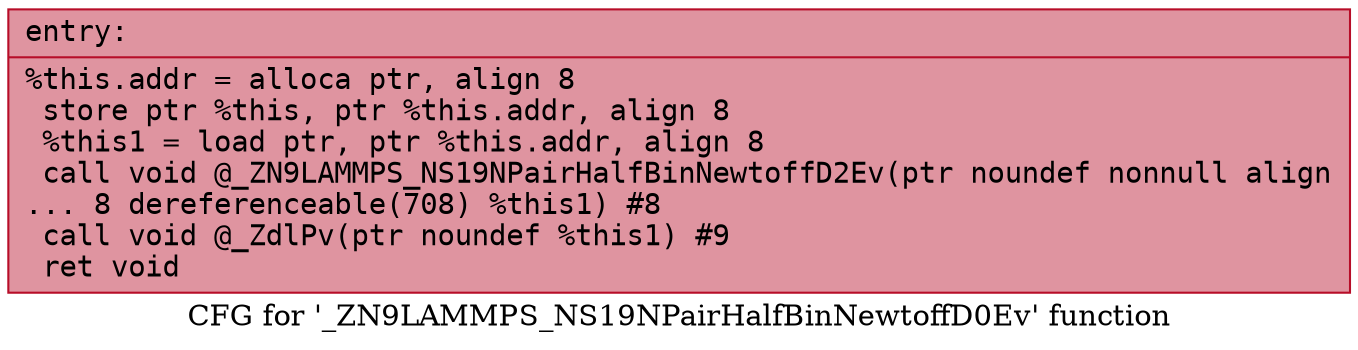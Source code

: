 digraph "CFG for '_ZN9LAMMPS_NS19NPairHalfBinNewtoffD0Ev' function" {
	label="CFG for '_ZN9LAMMPS_NS19NPairHalfBinNewtoffD0Ev' function";

	Node0x55fe73876690 [shape=record,color="#b70d28ff", style=filled, fillcolor="#b70d2870" fontname="Courier",label="{entry:\l|  %this.addr = alloca ptr, align 8\l  store ptr %this, ptr %this.addr, align 8\l  %this1 = load ptr, ptr %this.addr, align 8\l  call void @_ZN9LAMMPS_NS19NPairHalfBinNewtoffD2Ev(ptr noundef nonnull align\l... 8 dereferenceable(708) %this1) #8\l  call void @_ZdlPv(ptr noundef %this1) #9\l  ret void\l}"];
}
